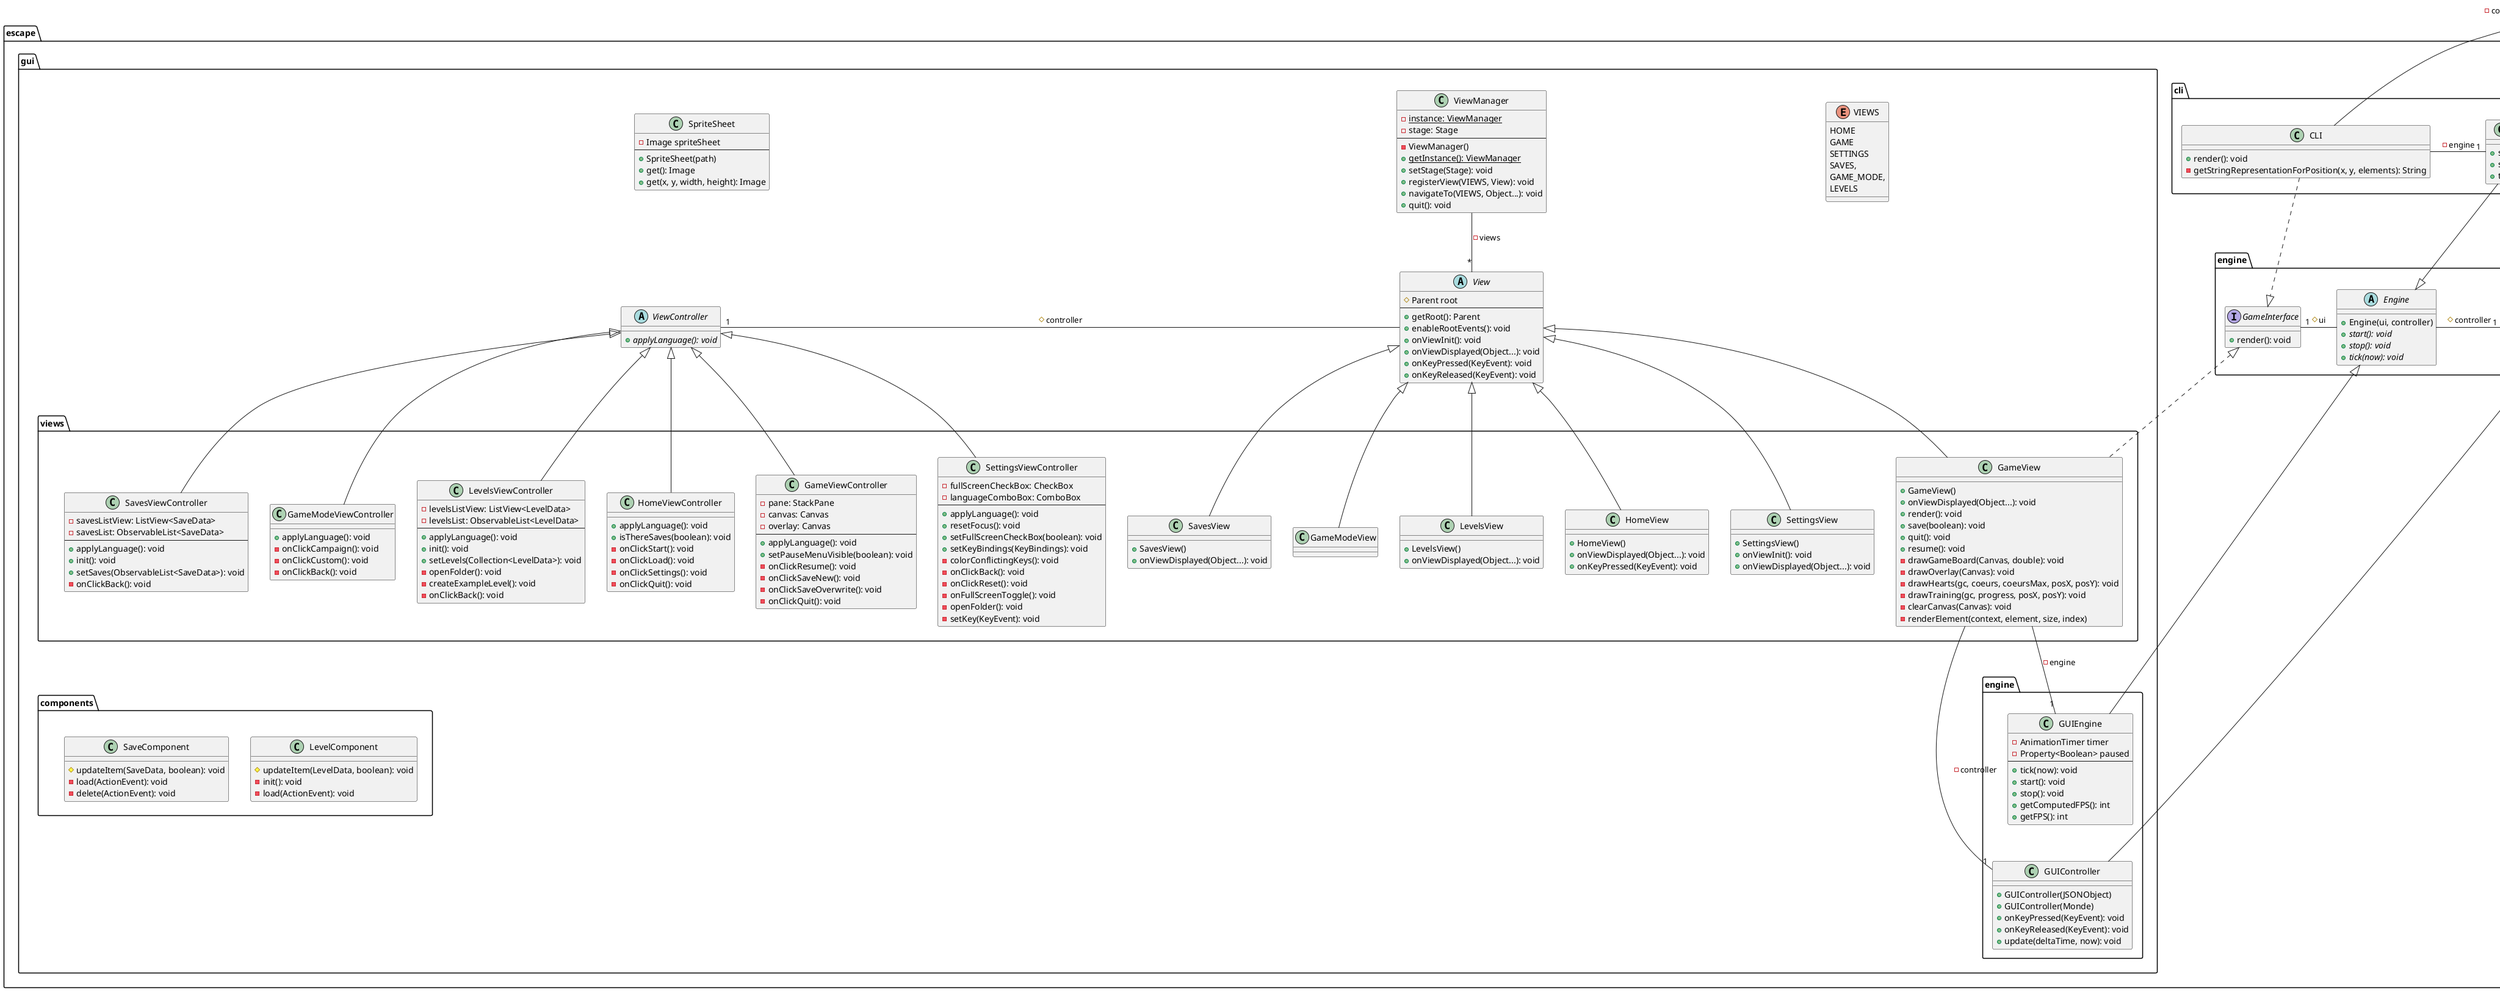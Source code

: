 @startuml
package escape {
    package engine {
        abstract class GameController {
            # Monde monde
            --
            + {abstract} update(deltaTime, now)): void
            + getHeight(): int
            + getWidth(): int
        }

        abstract class Engine {
            + Engine(ui, controller)
            + {abstract} start(): void
            + {abstract} stop(): void
            + {abstract} tick(now): void
        }

        interface GameInterface {
            + render(): void
        }
    }

    package cli {
        class CLIController {
            + start(): void
            + stop(): void
            + update(deltaTime, now): void
        }

        class CLIEngine {
            + start(): void
            + stop(): void
            + tick(now): void
        }

        class CLI {
            + render(): void
            - getStringRepresentationForPosition(x, y, elements): String
        }
    }

    package gui {
        enum VIEWS {
            HOME
            GAME
            SETTINGS
            SAVES,
            GAME_MODE,
            LEVELS
        }

        abstract class View {
            # Parent root
            --
            + getRoot(): Parent
            + enableRootEvents(): void
            + onViewInit(): void
            + onViewDisplayed(Object...): void
            + onKeyPressed(KeyEvent): void
            + onKeyReleased(KeyEvent): void
        }

        abstract class ViewController {
            + {abstract} applyLanguage(): void
        }

        class ViewManager {
            - {static} instance: ViewManager
            - stage: Stage
            --
            - ViewManager()
            + {static} getInstance(): ViewManager
            + setStage(Stage): void
            + registerView(VIEWS, View): void
            + navigateTo(VIEWS, Object...): void
            + quit(): void
        }

        package components {
            class LevelComponent {
                # updateItem(LevelData, boolean): void
                - init(): void
                - load(ActionEvent): void
            }

            class SaveComponent {
                # updateItem(SaveData, boolean): void
                - load(ActionEvent): void
                - delete(ActionEvent): void
            }
        }

        package views {
            class HomeViewController {
                + applyLanguage(): void
                + isThereSaves(boolean): void
                - onClickStart(): void
                - onClickLoad(): void
                - onClickSettings(): void
                - onClickQuit(): void
            }

            class GameViewController {
                - pane: StackPane
                - canvas: Canvas
                - overlay: Canvas
                --
                + applyLanguage(): void
                + setPauseMenuVisible(boolean): void
                - onClickResume(): void
                - onClickSaveNew(): void
                - onClickSaveOverwrite(): void
                - onClickQuit(): void
            }

            class SettingsViewController {
                - fullScreenCheckBox: CheckBox
                - languageComboBox: ComboBox
                --
                + applyLanguage(): void
                + resetFocus(): void
                + setFullScreenCheckBox(boolean): void
                + setKeyBindings(KeyBindings): void
                - colorConflictingKeys(): void
                - onClickBack(): void
                - onClickReset(): void
                - onFullScreenToggle(): void
                - openFolder(): void
                - setKey(KeyEvent): void
            }

            class SavesViewController {
                - savesListView: ListView<SaveData>
                - savesList: ObservableList<SaveData>
                --
                + applyLanguage(): void
                + init(): void
                + setSaves(ObservableList<SaveData>): void
                - onClickBack(): void
            }

            class GameModeViewController {
                + applyLanguage(): void
                - onClickCampaign(): void
                - onClickCustom(): void
                - onClickBack(): void
            }

            class LevelsViewController {
                - levelsListView: ListView<LevelData>
                - levelsList: ObservableList<LevelData>
                --
                + applyLanguage(): void
                + init(): void
                + setLevels(Collection<LevelData>): void
                - openFolder(): void
                - createExampleLevel(): void
                - onClickBack(): void
            }

            class HomeView {
                + HomeView()
                + onViewDisplayed(Object...): void
                + onKeyPressed(KeyEvent): void
            }

            class GameView {
                + GameView()
                + onViewDisplayed(Object...): void
                + render(): void
                + save(boolean): void
                + quit(): void
                + resume(): void
                - drawGameBoard(Canvas, double): void
                - drawOverlay(Canvas): void
                - drawHearts(gc, coeurs, coeursMax, posX, posY): void
                - drawTraining(gc, progress, posX, posY): void
                - clearCanvas(Canvas): void
                - renderElement(context, element, size, index)
            }

            class SettingsView {
                + SettingsView()
                + onViewInit(): void
                + onViewDisplayed(Object...): void
            }

            class SavesView {
                + SavesView()
                + onViewDisplayed(Object...): void
            }

            class GameModeView {
            }

            class LevelsView {
                + LevelsView()
                + onViewDisplayed(Object...): void
            }
        }

        package engine {
            class GUIController {
                + GUIController(JSONObject)
                + GUIController(Monde)
                + onKeyPressed(KeyEvent): void
                + onKeyReleased(KeyEvent): void
                + update(deltaTime, now): void
            }

            class GUIEngine {
                - AnimationTimer timer
                - Property<Boolean> paused
                --
                + tick(now): void
                + start(): void
                + stop(): void
                + getComputedFPS(): int
                + getFPS(): int
            }
        }

        class SpriteSheet {
            - Image spriteSheet
            --
            + SpriteSheet(path)
            + get(): Image
            + get(x, y, width, height): Image
        }
    }
}

' engine
Engine -left-"1" GameInterface : # ui
Engine -right-"1" GameController : # controller

' cli
CLIController -down-|> GameController
CLIEngine -down-|> Engine
CLI .down.|> GameInterface
CLI -right-"1" CLIController : - controller
CLI -right-"1" CLIEngine : - engine

' gui
GUIController -up-|> GameController
GUIEngine -up-|> Engine
GameView .up.|> GameInterface
GameView --"1" GUIController : - controller
GameView --"1" GUIEngine : - engine
GUIEngine -down[hidden]- GUIController

View -left-"1" ViewController : # controller
ViewManager --"*" View : - views

' gui views
HomeViewController -up-|> ViewController
HomeView -up-|> View
GameViewController -up-|> ViewController
GameView -up-|> View
SettingsViewController -up-|> ViewController
SettingsView -up-|> View
SavesViewController -up-|> ViewController
SavesView -up-|> View
GameModeViewController -up-|> ViewController
GameModeView -up-|> View
LevelsViewController -up-|> ViewController
LevelsView -up-|> View

' force layout
components -up[hidden]- views

@enduml
